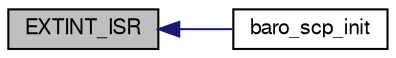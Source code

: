 digraph "EXTINT_ISR"
{
  edge [fontname="FreeSans",fontsize="10",labelfontname="FreeSans",labelfontsize="10"];
  node [fontname="FreeSans",fontsize="10",shape=record];
  rankdir="LR";
  Node1 [label="EXTINT_ISR",height=0.2,width=0.4,color="black", fillcolor="grey75", style="filled", fontcolor="black"];
  Node1 -> Node2 [dir="back",color="midnightblue",fontsize="10",style="solid",fontname="FreeSans"];
  Node2 [label="baro_scp_init",height=0.2,width=0.4,color="black", fillcolor="white", style="filled",URL="$baro__scp__i2c_8h.html#a9912bb32894c07a1eca930778b455159"];
}

